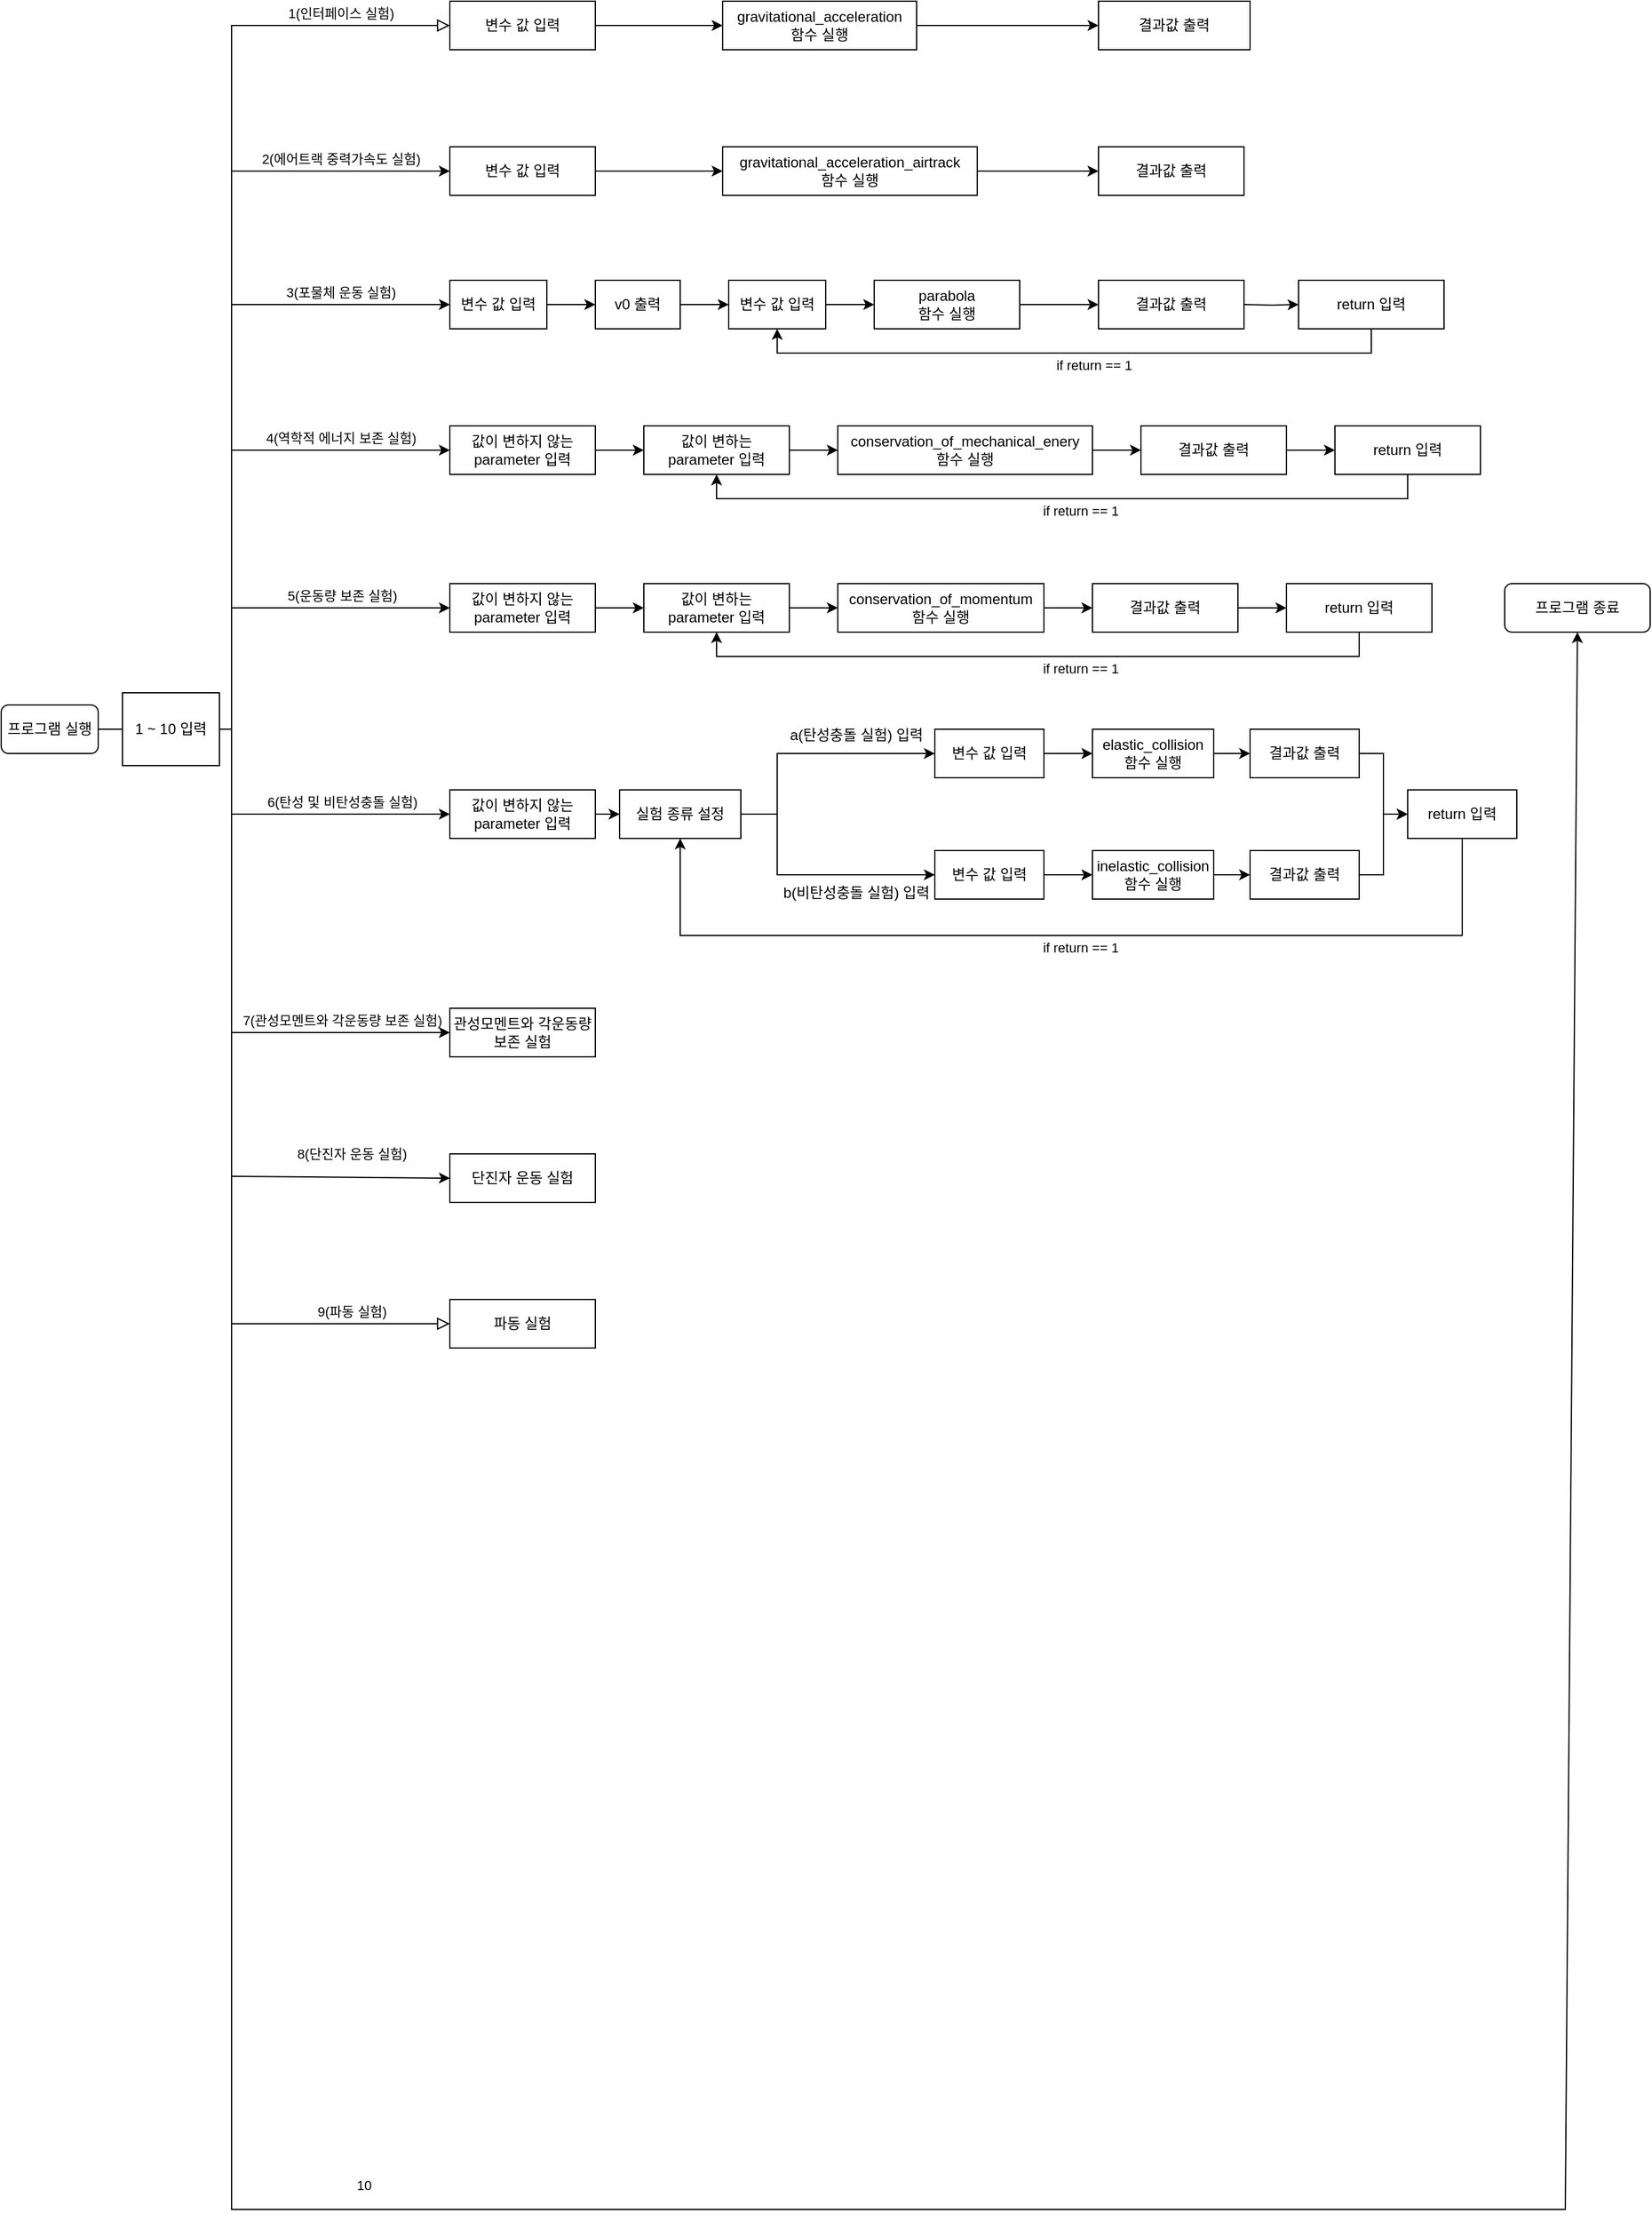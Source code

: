 <mxfile version="24.2.3" type="github">
  <diagram id="C5RBs43oDa-KdzZeNtuy" name="Page-1">
    <mxGraphModel dx="2734" dy="1526" grid="1" gridSize="10" guides="1" tooltips="1" connect="1" arrows="1" fold="1" page="1" pageScale="1" pageWidth="690" pageHeight="980" math="0" shadow="0">
      <root>
        <mxCell id="WIyWlLk6GJQsqaUBKTNV-0" />
        <mxCell id="WIyWlLk6GJQsqaUBKTNV-1" parent="WIyWlLk6GJQsqaUBKTNV-0" />
        <mxCell id="WIyWlLk6GJQsqaUBKTNV-2" value="" style="rounded=0;html=1;jettySize=auto;orthogonalLoop=1;fontSize=11;endArrow=block;endFill=0;endSize=8;strokeWidth=1;shadow=0;labelBackgroundColor=none;edgeStyle=orthogonalEdgeStyle;" parent="WIyWlLk6GJQsqaUBKTNV-1" source="WIyWlLk6GJQsqaUBKTNV-3" edge="1">
          <mxGeometry relative="1" as="geometry">
            <mxPoint x="160" y="690" as="targetPoint" />
          </mxGeometry>
        </mxCell>
        <mxCell id="WIyWlLk6GJQsqaUBKTNV-3" value="프로그램 실행" style="rounded=1;whiteSpace=wrap;html=1;fontSize=12;glass=0;strokeWidth=1;shadow=0;" parent="WIyWlLk6GJQsqaUBKTNV-1" vertex="1">
          <mxGeometry x="10" y="670" width="80" height="40" as="geometry" />
        </mxCell>
        <mxCell id="WIyWlLk6GJQsqaUBKTNV-5" value="" style="edgeStyle=orthogonalEdgeStyle;rounded=0;html=1;jettySize=auto;orthogonalLoop=1;fontSize=11;endArrow=block;endFill=0;endSize=8;strokeWidth=1;shadow=0;labelBackgroundColor=none;entryX=0;entryY=0.5;entryDx=0;entryDy=0;exitX=1;exitY=0.5;exitDx=0;exitDy=0;" parent="WIyWlLk6GJQsqaUBKTNV-1" edge="1" target="WIyWlLk6GJQsqaUBKTNV-7" source="vzKUUmcyO4X9Xhw-Ob6t-32">
          <mxGeometry y="10" relative="1" as="geometry">
            <mxPoint as="offset" />
            <mxPoint x="200" y="560" as="sourcePoint" />
            <mxPoint x="280" y="110" as="targetPoint" />
            <Array as="points">
              <mxPoint x="200" y="690" />
              <mxPoint x="200" y="110" />
            </Array>
          </mxGeometry>
        </mxCell>
        <mxCell id="vzKUUmcyO4X9Xhw-Ob6t-40" style="edgeStyle=orthogonalEdgeStyle;rounded=0;orthogonalLoop=1;jettySize=auto;html=1;exitX=1;exitY=0.5;exitDx=0;exitDy=0;entryX=0;entryY=0.5;entryDx=0;entryDy=0;" parent="WIyWlLk6GJQsqaUBKTNV-1" source="WIyWlLk6GJQsqaUBKTNV-7" target="vzKUUmcyO4X9Xhw-Ob6t-39" edge="1">
          <mxGeometry relative="1" as="geometry" />
        </mxCell>
        <mxCell id="WIyWlLk6GJQsqaUBKTNV-7" value="변수 값 입력" style="rounded=0;whiteSpace=wrap;html=1;fontSize=12;glass=0;strokeWidth=1;shadow=0;" parent="WIyWlLk6GJQsqaUBKTNV-1" vertex="1">
          <mxGeometry x="380" y="90" width="120" height="40" as="geometry" />
        </mxCell>
        <mxCell id="vzKUUmcyO4X9Xhw-Ob6t-4" value="" style="rounded=0;html=1;jettySize=auto;orthogonalLoop=1;fontSize=11;endArrow=block;endFill=0;endSize=8;strokeWidth=1;shadow=0;labelBackgroundColor=none;edgeStyle=orthogonalEdgeStyle;exitX=1;exitY=0.5;exitDx=0;exitDy=0;" parent="WIyWlLk6GJQsqaUBKTNV-1" source="vzKUUmcyO4X9Xhw-Ob6t-32" target="vzKUUmcyO4X9Xhw-Ob6t-3" edge="1">
          <mxGeometry y="20" relative="1" as="geometry">
            <mxPoint as="offset" />
            <mxPoint x="200" y="720" as="sourcePoint" />
            <mxPoint x="130" y="190" as="targetPoint" />
            <Array as="points">
              <mxPoint x="200" y="690" />
              <mxPoint x="200" y="1180" />
            </Array>
          </mxGeometry>
        </mxCell>
        <mxCell id="vzKUUmcyO4X9Xhw-Ob6t-3" value="파동 실험" style="rounded=0;whiteSpace=wrap;html=1;fontSize=12;glass=0;strokeWidth=1;shadow=0;" parent="WIyWlLk6GJQsqaUBKTNV-1" vertex="1">
          <mxGeometry x="380" y="1160" width="120" height="40" as="geometry" />
        </mxCell>
        <mxCell id="ZHszuMVohtlVknCxv1Yf-7" style="edgeStyle=orthogonalEdgeStyle;rounded=0;orthogonalLoop=1;jettySize=auto;html=1;exitX=1;exitY=0.5;exitDx=0;exitDy=0;entryX=0;entryY=0.5;entryDx=0;entryDy=0;" edge="1" parent="WIyWlLk6GJQsqaUBKTNV-1" source="vzKUUmcyO4X9Xhw-Ob6t-5" target="ZHszuMVohtlVknCxv1Yf-9">
          <mxGeometry relative="1" as="geometry">
            <mxPoint x="570" y="340" as="targetPoint" />
          </mxGeometry>
        </mxCell>
        <mxCell id="vzKUUmcyO4X9Xhw-Ob6t-5" value="변수 값 입력" style="rounded=0;whiteSpace=wrap;html=1;fontSize=12;glass=0;strokeWidth=1;shadow=0;" parent="WIyWlLk6GJQsqaUBKTNV-1" vertex="1">
          <mxGeometry x="380" y="320" width="80" height="40" as="geometry" />
        </mxCell>
        <mxCell id="vzKUUmcyO4X9Xhw-Ob6t-6" value="&lt;div&gt;관성모멘트와 각운동량&lt;/div&gt;&lt;div&gt;보존 실험&lt;br&gt;&lt;/div&gt;" style="rounded=0;whiteSpace=wrap;html=1;fontSize=12;glass=0;strokeWidth=1;shadow=0;" parent="WIyWlLk6GJQsqaUBKTNV-1" vertex="1">
          <mxGeometry x="380" y="920" width="120" height="40" as="geometry" />
        </mxCell>
        <mxCell id="vzKUUmcyO4X9Xhw-Ob6t-44" style="edgeStyle=orthogonalEdgeStyle;rounded=0;orthogonalLoop=1;jettySize=auto;html=1;exitX=1;exitY=0.5;exitDx=0;exitDy=0;entryX=0;entryY=0.5;entryDx=0;entryDy=0;" parent="WIyWlLk6GJQsqaUBKTNV-1" source="vzKUUmcyO4X9Xhw-Ob6t-7" target="vzKUUmcyO4X9Xhw-Ob6t-43" edge="1">
          <mxGeometry relative="1" as="geometry" />
        </mxCell>
        <mxCell id="vzKUUmcyO4X9Xhw-Ob6t-7" value="변수 값 입력" style="rounded=0;whiteSpace=wrap;html=1;fontSize=12;glass=0;strokeWidth=1;shadow=0;" parent="WIyWlLk6GJQsqaUBKTNV-1" vertex="1">
          <mxGeometry x="380" y="210" width="120" height="40" as="geometry" />
        </mxCell>
        <mxCell id="ZHszuMVohtlVknCxv1Yf-56" style="edgeStyle=orthogonalEdgeStyle;rounded=0;orthogonalLoop=1;jettySize=auto;html=1;entryX=0;entryY=0.5;entryDx=0;entryDy=0;" edge="1" parent="WIyWlLk6GJQsqaUBKTNV-1" source="vzKUUmcyO4X9Xhw-Ob6t-8" target="ZHszuMVohtlVknCxv1Yf-55">
          <mxGeometry relative="1" as="geometry" />
        </mxCell>
        <mxCell id="vzKUUmcyO4X9Xhw-Ob6t-8" value="&lt;div&gt;값이 변하지 않는&lt;/div&gt;&lt;div&gt;parameter 입력&lt;br&gt;&lt;/div&gt;" style="rounded=0;whiteSpace=wrap;html=1;fontSize=12;glass=0;strokeWidth=1;shadow=0;" parent="WIyWlLk6GJQsqaUBKTNV-1" vertex="1">
          <mxGeometry x="380" y="740" width="120" height="40" as="geometry" />
        </mxCell>
        <mxCell id="vzKUUmcyO4X9Xhw-Ob6t-10" value="단진자 운동 실험" style="rounded=0;whiteSpace=wrap;html=1;fontSize=12;glass=0;strokeWidth=1;shadow=0;" parent="WIyWlLk6GJQsqaUBKTNV-1" vertex="1">
          <mxGeometry x="380" y="1040" width="120" height="40" as="geometry" />
        </mxCell>
        <mxCell id="ZHszuMVohtlVknCxv1Yf-26" style="edgeStyle=orthogonalEdgeStyle;rounded=0;orthogonalLoop=1;jettySize=auto;html=1;exitX=1;exitY=0.5;exitDx=0;exitDy=0;entryX=0;entryY=0.5;entryDx=0;entryDy=0;" edge="1" parent="WIyWlLk6GJQsqaUBKTNV-1" source="vzKUUmcyO4X9Xhw-Ob6t-11" target="ZHszuMVohtlVknCxv1Yf-23">
          <mxGeometry relative="1" as="geometry" />
        </mxCell>
        <mxCell id="vzKUUmcyO4X9Xhw-Ob6t-11" value="&lt;div&gt;값이 변하지 않는&lt;/div&gt;&lt;div&gt;parameter 입력&lt;br&gt;&lt;/div&gt;" style="rounded=0;whiteSpace=wrap;html=1;fontSize=12;glass=0;strokeWidth=1;shadow=0;" parent="WIyWlLk6GJQsqaUBKTNV-1" vertex="1">
          <mxGeometry x="380" y="440" width="120" height="40" as="geometry" />
        </mxCell>
        <mxCell id="vzKUUmcyO4X9Xhw-Ob6t-16" value="" style="endArrow=classic;html=1;rounded=0;entryX=0;entryY=0.5;entryDx=0;entryDy=0;" parent="WIyWlLk6GJQsqaUBKTNV-1" target="vzKUUmcyO4X9Xhw-Ob6t-7" edge="1">
          <mxGeometry width="50" height="50" relative="1" as="geometry">
            <mxPoint x="200" y="230" as="sourcePoint" />
            <mxPoint x="440" y="620" as="targetPoint" />
          </mxGeometry>
        </mxCell>
        <mxCell id="vzKUUmcyO4X9Xhw-Ob6t-18" value="2(에어트랙 중력가속도 실험)" style="edgeLabel;html=1;align=center;verticalAlign=middle;resizable=0;points=[];fontSize=11;" parent="vzKUUmcyO4X9Xhw-Ob6t-16" vertex="1" connectable="0">
          <mxGeometry x="0.375" y="1" relative="1" as="geometry">
            <mxPoint x="-34" y="-9" as="offset" />
          </mxGeometry>
        </mxCell>
        <mxCell id="vzKUUmcyO4X9Xhw-Ob6t-24" value="&lt;font style=&quot;font-size: 11px;&quot;&gt;1(인터페이스 실험)&lt;br&gt;&lt;/font&gt;" style="edgeLabel;html=1;align=center;verticalAlign=middle;resizable=0;points=[];" parent="vzKUUmcyO4X9Xhw-Ob6t-16" vertex="1" connectable="0">
          <mxGeometry x="0.375" y="1" relative="1" as="geometry">
            <mxPoint x="-34" y="-129" as="offset" />
          </mxGeometry>
        </mxCell>
        <mxCell id="vzKUUmcyO4X9Xhw-Ob6t-26" value="4(역학적 에너지 보존 실험)" style="edgeLabel;html=1;align=center;verticalAlign=middle;resizable=0;points=[];" parent="vzKUUmcyO4X9Xhw-Ob6t-16" vertex="1" connectable="0">
          <mxGeometry x="0.375" y="1" relative="1" as="geometry">
            <mxPoint x="-34" y="221" as="offset" />
          </mxGeometry>
        </mxCell>
        <mxCell id="vzKUUmcyO4X9Xhw-Ob6t-27" value="5(운동량 보존 실험)" style="edgeLabel;html=1;align=center;verticalAlign=middle;resizable=0;points=[];" parent="vzKUUmcyO4X9Xhw-Ob6t-16" vertex="1" connectable="0">
          <mxGeometry x="0.375" y="1" relative="1" as="geometry">
            <mxPoint x="-33" y="351" as="offset" />
          </mxGeometry>
        </mxCell>
        <mxCell id="vzKUUmcyO4X9Xhw-Ob6t-28" value="6(탄성 및 비탄성충돌 실험)" style="edgeLabel;html=1;align=center;verticalAlign=middle;resizable=0;points=[];" parent="vzKUUmcyO4X9Xhw-Ob6t-16" vertex="1" connectable="0">
          <mxGeometry x="0.375" y="1" relative="1" as="geometry">
            <mxPoint x="-33" y="521" as="offset" />
          </mxGeometry>
        </mxCell>
        <mxCell id="vzKUUmcyO4X9Xhw-Ob6t-29" value="7(관성모멘트와 각운동량 보존 실험)" style="edgeLabel;html=1;align=center;verticalAlign=middle;resizable=0;points=[];" parent="vzKUUmcyO4X9Xhw-Ob6t-16" vertex="1" connectable="0">
          <mxGeometry x="0.375" y="1" relative="1" as="geometry">
            <mxPoint x="-33" y="701" as="offset" />
          </mxGeometry>
        </mxCell>
        <mxCell id="vzKUUmcyO4X9Xhw-Ob6t-30" value="8(단진자 운동 실험)" style="edgeLabel;html=1;align=center;verticalAlign=middle;resizable=0;points=[];" parent="vzKUUmcyO4X9Xhw-Ob6t-16" vertex="1" connectable="0">
          <mxGeometry x="0.375" y="1" relative="1" as="geometry">
            <mxPoint x="-25" y="811" as="offset" />
          </mxGeometry>
        </mxCell>
        <mxCell id="vzKUUmcyO4X9Xhw-Ob6t-31" value="9(파동 실험)" style="edgeLabel;html=1;align=center;verticalAlign=middle;resizable=0;points=[];" parent="vzKUUmcyO4X9Xhw-Ob6t-16" vertex="1" connectable="0">
          <mxGeometry x="0.375" y="1" relative="1" as="geometry">
            <mxPoint x="-25" y="941" as="offset" />
          </mxGeometry>
        </mxCell>
        <mxCell id="vzKUUmcyO4X9Xhw-Ob6t-25" value="3(포물체 운동 실험)" style="edgeLabel;html=1;align=center;verticalAlign=middle;resizable=0;points=[];" parent="vzKUUmcyO4X9Xhw-Ob6t-16" vertex="1" connectable="0">
          <mxGeometry x="0.375" y="1" relative="1" as="geometry">
            <mxPoint x="-34" y="101" as="offset" />
          </mxGeometry>
        </mxCell>
        <mxCell id="vzKUUmcyO4X9Xhw-Ob6t-38" value="10" style="edgeLabel;html=1;align=center;verticalAlign=middle;resizable=0;points=[];" parent="vzKUUmcyO4X9Xhw-Ob6t-16" vertex="1" connectable="0">
          <mxGeometry x="0.375" y="1" relative="1" as="geometry">
            <mxPoint x="-15" y="1661" as="offset" />
          </mxGeometry>
        </mxCell>
        <mxCell id="vzKUUmcyO4X9Xhw-Ob6t-17" value="" style="endArrow=classic;html=1;rounded=0;entryX=0;entryY=0.5;entryDx=0;entryDy=0;" parent="WIyWlLk6GJQsqaUBKTNV-1" edge="1" target="vzKUUmcyO4X9Xhw-Ob6t-5">
          <mxGeometry width="50" height="50" relative="1" as="geometry">
            <mxPoint x="200" y="340" as="sourcePoint" />
            <mxPoint x="280" y="343.5" as="targetPoint" />
          </mxGeometry>
        </mxCell>
        <mxCell id="vzKUUmcyO4X9Xhw-Ob6t-19" value="" style="endArrow=classic;html=1;rounded=0;entryX=0;entryY=0.5;entryDx=0;entryDy=0;" parent="WIyWlLk6GJQsqaUBKTNV-1" target="ZHszuMVohtlVknCxv1Yf-34" edge="1">
          <mxGeometry width="50" height="50" relative="1" as="geometry">
            <mxPoint x="200" y="590" as="sourcePoint" />
            <mxPoint x="380" y="590" as="targetPoint" />
          </mxGeometry>
        </mxCell>
        <mxCell id="vzKUUmcyO4X9Xhw-Ob6t-20" value="" style="endArrow=classic;html=1;rounded=0;entryX=0;entryY=0.5;entryDx=0;entryDy=0;" parent="WIyWlLk6GJQsqaUBKTNV-1" edge="1" target="vzKUUmcyO4X9Xhw-Ob6t-11">
          <mxGeometry width="50" height="50" relative="1" as="geometry">
            <mxPoint x="200" y="460" as="sourcePoint" />
            <mxPoint x="280" y="464.5" as="targetPoint" />
          </mxGeometry>
        </mxCell>
        <mxCell id="vzKUUmcyO4X9Xhw-Ob6t-21" value="" style="endArrow=classic;html=1;rounded=0;entryX=0;entryY=0.5;entryDx=0;entryDy=0;" parent="WIyWlLk6GJQsqaUBKTNV-1" edge="1" target="vzKUUmcyO4X9Xhw-Ob6t-8">
          <mxGeometry width="50" height="50" relative="1" as="geometry">
            <mxPoint x="200" y="760" as="sourcePoint" />
            <mxPoint x="280" y="756.5" as="targetPoint" />
          </mxGeometry>
        </mxCell>
        <mxCell id="vzKUUmcyO4X9Xhw-Ob6t-22" value="" style="endArrow=classic;html=1;rounded=0;entryX=0;entryY=0.5;entryDx=0;entryDy=0;" parent="WIyWlLk6GJQsqaUBKTNV-1" edge="1" target="vzKUUmcyO4X9Xhw-Ob6t-6">
          <mxGeometry width="50" height="50" relative="1" as="geometry">
            <mxPoint x="200" y="940" as="sourcePoint" />
            <mxPoint x="280" y="938.5" as="targetPoint" />
          </mxGeometry>
        </mxCell>
        <mxCell id="vzKUUmcyO4X9Xhw-Ob6t-23" value="" style="endArrow=classic;html=1;rounded=0;entryX=0;entryY=0.5;entryDx=0;entryDy=0;" parent="WIyWlLk6GJQsqaUBKTNV-1" edge="1" target="vzKUUmcyO4X9Xhw-Ob6t-10">
          <mxGeometry width="50" height="50" relative="1" as="geometry">
            <mxPoint x="200" y="1058.5" as="sourcePoint" />
            <mxPoint x="280" y="1059.5" as="targetPoint" />
          </mxGeometry>
        </mxCell>
        <mxCell id="vzKUUmcyO4X9Xhw-Ob6t-32" value="1 ~ 10 입력" style="rounded=0;whiteSpace=wrap;html=1;" parent="WIyWlLk6GJQsqaUBKTNV-1" vertex="1">
          <mxGeometry x="110" y="660" width="80" height="60" as="geometry" />
        </mxCell>
        <mxCell id="vzKUUmcyO4X9Xhw-Ob6t-33" value="프로그램 종료" style="rounded=1;whiteSpace=wrap;html=1;fontSize=12;glass=0;strokeWidth=1;shadow=0;" parent="WIyWlLk6GJQsqaUBKTNV-1" vertex="1">
          <mxGeometry x="1250" y="570" width="120" height="40" as="geometry" />
        </mxCell>
        <mxCell id="vzKUUmcyO4X9Xhw-Ob6t-34" value="" style="endArrow=classic;html=1;rounded=0;entryX=0.5;entryY=1;entryDx=0;entryDy=0;" parent="WIyWlLk6GJQsqaUBKTNV-1" target="vzKUUmcyO4X9Xhw-Ob6t-33" edge="1">
          <mxGeometry width="50" height="50" relative="1" as="geometry">
            <mxPoint x="200" y="690" as="sourcePoint" />
            <mxPoint x="400" y="880" as="targetPoint" />
            <Array as="points">
              <mxPoint x="200" y="1910" />
              <mxPoint x="1300" y="1910" />
            </Array>
          </mxGeometry>
        </mxCell>
        <mxCell id="ZHszuMVohtlVknCxv1Yf-1" value="" style="edgeStyle=orthogonalEdgeStyle;rounded=0;orthogonalLoop=1;jettySize=auto;html=1;entryX=0;entryY=0.5;entryDx=0;entryDy=0;" edge="1" parent="WIyWlLk6GJQsqaUBKTNV-1" source="vzKUUmcyO4X9Xhw-Ob6t-39" target="ZHszuMVohtlVknCxv1Yf-2">
          <mxGeometry relative="1" as="geometry">
            <mxPoint x="915" y="110" as="targetPoint" />
          </mxGeometry>
        </mxCell>
        <mxCell id="vzKUUmcyO4X9Xhw-Ob6t-39" value="gravitational_acceleration&lt;div&gt;함수 실행&lt;br&gt;&lt;/div&gt;" style="rounded=0;whiteSpace=wrap;html=1;fontSize=12;glass=0;strokeWidth=1;shadow=0;" parent="WIyWlLk6GJQsqaUBKTNV-1" vertex="1">
          <mxGeometry x="605" y="90" width="160" height="40" as="geometry" />
        </mxCell>
        <mxCell id="ZHszuMVohtlVknCxv1Yf-4" style="edgeStyle=orthogonalEdgeStyle;rounded=0;orthogonalLoop=1;jettySize=auto;html=1;exitX=1;exitY=0.5;exitDx=0;exitDy=0;entryX=0;entryY=0.5;entryDx=0;entryDy=0;" edge="1" parent="WIyWlLk6GJQsqaUBKTNV-1" source="vzKUUmcyO4X9Xhw-Ob6t-43" target="ZHszuMVohtlVknCxv1Yf-3">
          <mxGeometry relative="1" as="geometry" />
        </mxCell>
        <mxCell id="vzKUUmcyO4X9Xhw-Ob6t-43" value="&lt;div&gt;gravitational_acceleration_airtrack&lt;br&gt;&lt;/div&gt;&lt;div&gt;함수 실행&lt;br&gt;&lt;/div&gt;" style="rounded=0;whiteSpace=wrap;html=1;fontSize=12;glass=0;strokeWidth=1;shadow=0;" parent="WIyWlLk6GJQsqaUBKTNV-1" vertex="1">
          <mxGeometry x="605" y="210" width="210" height="40" as="geometry" />
        </mxCell>
        <mxCell id="ZHszuMVohtlVknCxv1Yf-2" value="결과값 출력" style="rounded=0;whiteSpace=wrap;html=1;fontSize=12;glass=0;strokeWidth=1;shadow=0;" vertex="1" parent="WIyWlLk6GJQsqaUBKTNV-1">
          <mxGeometry x="915" y="90" width="125" height="40" as="geometry" />
        </mxCell>
        <mxCell id="ZHszuMVohtlVknCxv1Yf-3" value="결과값 출력" style="rounded=0;whiteSpace=wrap;html=1;fontSize=12;glass=0;strokeWidth=1;shadow=0;" vertex="1" parent="WIyWlLk6GJQsqaUBKTNV-1">
          <mxGeometry x="915" y="210" width="120" height="40" as="geometry" />
        </mxCell>
        <mxCell id="ZHszuMVohtlVknCxv1Yf-8" style="edgeStyle=orthogonalEdgeStyle;rounded=0;orthogonalLoop=1;jettySize=auto;html=1;exitX=1;exitY=0.5;exitDx=0;exitDy=0;entryX=0;entryY=0.5;entryDx=0;entryDy=0;" edge="1" parent="WIyWlLk6GJQsqaUBKTNV-1" source="ZHszuMVohtlVknCxv1Yf-5" target="ZHszuMVohtlVknCxv1Yf-22">
          <mxGeometry relative="1" as="geometry">
            <mxPoint x="910" y="340" as="targetPoint" />
          </mxGeometry>
        </mxCell>
        <mxCell id="ZHszuMVohtlVknCxv1Yf-5" value="&lt;div&gt;parabola&lt;/div&gt;&lt;div&gt;함수 실행&lt;/div&gt;" style="rounded=0;whiteSpace=wrap;html=1;fontSize=12;glass=0;strokeWidth=1;shadow=0;" vertex="1" parent="WIyWlLk6GJQsqaUBKTNV-1">
          <mxGeometry x="730" y="320" width="120" height="40" as="geometry" />
        </mxCell>
        <mxCell id="ZHszuMVohtlVknCxv1Yf-17" style="edgeStyle=orthogonalEdgeStyle;rounded=0;orthogonalLoop=1;jettySize=auto;html=1;exitX=0.5;exitY=1;exitDx=0;exitDy=0;entryX=0.5;entryY=1;entryDx=0;entryDy=0;" edge="1" parent="WIyWlLk6GJQsqaUBKTNV-1" source="ZHszuMVohtlVknCxv1Yf-20" target="ZHszuMVohtlVknCxv1Yf-11">
          <mxGeometry relative="1" as="geometry" />
        </mxCell>
        <mxCell id="ZHszuMVohtlVknCxv1Yf-18" value="if return == 1" style="edgeLabel;html=1;align=center;verticalAlign=middle;resizable=0;points=[];" vertex="1" connectable="0" parent="ZHszuMVohtlVknCxv1Yf-17">
          <mxGeometry x="-0.097" y="-1" relative="1" as="geometry">
            <mxPoint x="-10" y="11" as="offset" />
          </mxGeometry>
        </mxCell>
        <mxCell id="ZHszuMVohtlVknCxv1Yf-32" value="if return == 1" style="edgeLabel;html=1;align=center;verticalAlign=middle;resizable=0;points=[];" vertex="1" connectable="0" parent="ZHszuMVohtlVknCxv1Yf-17">
          <mxGeometry x="-0.097" y="-1" relative="1" as="geometry">
            <mxPoint x="-21" y="131" as="offset" />
          </mxGeometry>
        </mxCell>
        <mxCell id="ZHszuMVohtlVknCxv1Yf-35" value="if return == 1" style="edgeLabel;html=1;align=center;verticalAlign=middle;resizable=0;points=[];" vertex="1" connectable="0" parent="ZHszuMVohtlVknCxv1Yf-17">
          <mxGeometry x="-0.097" y="-1" relative="1" as="geometry">
            <mxPoint x="-21" y="261" as="offset" />
          </mxGeometry>
        </mxCell>
        <mxCell id="ZHszuMVohtlVknCxv1Yf-72" value="if return == 1" style="edgeLabel;html=1;align=center;verticalAlign=middle;resizable=0;points=[];" vertex="1" connectable="0" parent="ZHszuMVohtlVknCxv1Yf-17">
          <mxGeometry x="-0.097" y="-1" relative="1" as="geometry">
            <mxPoint x="-21" y="491" as="offset" />
          </mxGeometry>
        </mxCell>
        <mxCell id="ZHszuMVohtlVknCxv1Yf-21" style="edgeStyle=orthogonalEdgeStyle;rounded=0;orthogonalLoop=1;jettySize=auto;html=1;entryX=0;entryY=0.5;entryDx=0;entryDy=0;" edge="1" parent="WIyWlLk6GJQsqaUBKTNV-1" target="ZHszuMVohtlVknCxv1Yf-20">
          <mxGeometry relative="1" as="geometry">
            <mxPoint x="1035" y="340" as="sourcePoint" />
          </mxGeometry>
        </mxCell>
        <mxCell id="ZHszuMVohtlVknCxv1Yf-12" style="edgeStyle=orthogonalEdgeStyle;rounded=0;orthogonalLoop=1;jettySize=auto;html=1;entryX=0;entryY=0.5;entryDx=0;entryDy=0;" edge="1" parent="WIyWlLk6GJQsqaUBKTNV-1" source="ZHszuMVohtlVknCxv1Yf-9" target="ZHszuMVohtlVknCxv1Yf-11">
          <mxGeometry relative="1" as="geometry" />
        </mxCell>
        <mxCell id="ZHszuMVohtlVknCxv1Yf-9" value="v0 출력" style="rounded=0;whiteSpace=wrap;html=1;fontSize=12;glass=0;strokeWidth=1;shadow=0;" vertex="1" parent="WIyWlLk6GJQsqaUBKTNV-1">
          <mxGeometry x="500" y="320" width="70" height="40" as="geometry" />
        </mxCell>
        <mxCell id="ZHszuMVohtlVknCxv1Yf-14" style="edgeStyle=orthogonalEdgeStyle;rounded=0;orthogonalLoop=1;jettySize=auto;html=1;exitX=1;exitY=0.5;exitDx=0;exitDy=0;entryX=0;entryY=0.5;entryDx=0;entryDy=0;" edge="1" parent="WIyWlLk6GJQsqaUBKTNV-1" source="ZHszuMVohtlVknCxv1Yf-11" target="ZHszuMVohtlVknCxv1Yf-5">
          <mxGeometry relative="1" as="geometry" />
        </mxCell>
        <mxCell id="ZHszuMVohtlVknCxv1Yf-11" value="변수 값 입력" style="rounded=0;whiteSpace=wrap;html=1;fontSize=12;glass=0;strokeWidth=1;shadow=0;" vertex="1" parent="WIyWlLk6GJQsqaUBKTNV-1">
          <mxGeometry x="610" y="320" width="80" height="40" as="geometry" />
        </mxCell>
        <mxCell id="ZHszuMVohtlVknCxv1Yf-20" value="return 입력" style="rounded=0;whiteSpace=wrap;html=1;fontSize=12;glass=0;strokeWidth=1;shadow=0;" vertex="1" parent="WIyWlLk6GJQsqaUBKTNV-1">
          <mxGeometry x="1080" y="320" width="120" height="40" as="geometry" />
        </mxCell>
        <mxCell id="ZHszuMVohtlVknCxv1Yf-22" value="결과값 출력" style="rounded=0;whiteSpace=wrap;html=1;fontSize=12;glass=0;strokeWidth=1;shadow=0;" vertex="1" parent="WIyWlLk6GJQsqaUBKTNV-1">
          <mxGeometry x="915" y="320" width="120" height="40" as="geometry" />
        </mxCell>
        <mxCell id="ZHszuMVohtlVknCxv1Yf-28" style="edgeStyle=orthogonalEdgeStyle;rounded=0;orthogonalLoop=1;jettySize=auto;html=1;exitX=1;exitY=0.5;exitDx=0;exitDy=0;entryX=0;entryY=0.5;entryDx=0;entryDy=0;" edge="1" parent="WIyWlLk6GJQsqaUBKTNV-1" source="ZHszuMVohtlVknCxv1Yf-23" target="ZHszuMVohtlVknCxv1Yf-24">
          <mxGeometry relative="1" as="geometry" />
        </mxCell>
        <mxCell id="ZHszuMVohtlVknCxv1Yf-23" value="&lt;div&gt;값이 변하는&lt;/div&gt;&lt;div&gt;parameter 입력&lt;br&gt;&lt;/div&gt;" style="rounded=0;whiteSpace=wrap;html=1;fontSize=12;glass=0;strokeWidth=1;shadow=0;" vertex="1" parent="WIyWlLk6GJQsqaUBKTNV-1">
          <mxGeometry x="540" y="440" width="120" height="40" as="geometry" />
        </mxCell>
        <mxCell id="ZHszuMVohtlVknCxv1Yf-29" style="edgeStyle=orthogonalEdgeStyle;rounded=0;orthogonalLoop=1;jettySize=auto;html=1;exitX=1;exitY=0.5;exitDx=0;exitDy=0;entryX=0;entryY=0.5;entryDx=0;entryDy=0;" edge="1" parent="WIyWlLk6GJQsqaUBKTNV-1" source="ZHszuMVohtlVknCxv1Yf-24" target="ZHszuMVohtlVknCxv1Yf-25">
          <mxGeometry relative="1" as="geometry" />
        </mxCell>
        <mxCell id="ZHszuMVohtlVknCxv1Yf-24" value="&lt;div&gt;conservation_of_mechanical_enery&lt;/div&gt;&lt;div&gt;함수 실행&lt;br&gt;&lt;/div&gt;" style="rounded=0;whiteSpace=wrap;html=1;fontSize=12;glass=0;strokeWidth=1;shadow=0;" vertex="1" parent="WIyWlLk6GJQsqaUBKTNV-1">
          <mxGeometry x="700" y="440" width="210" height="40" as="geometry" />
        </mxCell>
        <mxCell id="ZHszuMVohtlVknCxv1Yf-30" style="edgeStyle=orthogonalEdgeStyle;rounded=0;orthogonalLoop=1;jettySize=auto;html=1;exitX=1;exitY=0.5;exitDx=0;exitDy=0;entryX=0;entryY=0.5;entryDx=0;entryDy=0;" edge="1" parent="WIyWlLk6GJQsqaUBKTNV-1" source="ZHszuMVohtlVknCxv1Yf-25" target="ZHszuMVohtlVknCxv1Yf-27">
          <mxGeometry relative="1" as="geometry" />
        </mxCell>
        <mxCell id="ZHszuMVohtlVknCxv1Yf-25" value="결과값 출력" style="rounded=0;whiteSpace=wrap;html=1;fontSize=12;glass=0;strokeWidth=1;shadow=0;" vertex="1" parent="WIyWlLk6GJQsqaUBKTNV-1">
          <mxGeometry x="950" y="440" width="120" height="40" as="geometry" />
        </mxCell>
        <mxCell id="ZHszuMVohtlVknCxv1Yf-31" style="edgeStyle=orthogonalEdgeStyle;rounded=0;orthogonalLoop=1;jettySize=auto;html=1;exitX=0.5;exitY=1;exitDx=0;exitDy=0;entryX=0.5;entryY=1;entryDx=0;entryDy=0;" edge="1" parent="WIyWlLk6GJQsqaUBKTNV-1" source="ZHszuMVohtlVknCxv1Yf-27" target="ZHszuMVohtlVknCxv1Yf-23">
          <mxGeometry relative="1" as="geometry" />
        </mxCell>
        <mxCell id="ZHszuMVohtlVknCxv1Yf-27" value="return 입력" style="rounded=0;whiteSpace=wrap;html=1;fontSize=12;glass=0;strokeWidth=1;shadow=0;" vertex="1" parent="WIyWlLk6GJQsqaUBKTNV-1">
          <mxGeometry x="1110" y="440" width="120" height="40" as="geometry" />
        </mxCell>
        <mxCell id="ZHszuMVohtlVknCxv1Yf-33" style="edgeStyle=orthogonalEdgeStyle;rounded=0;orthogonalLoop=1;jettySize=auto;html=1;exitX=1;exitY=0.5;exitDx=0;exitDy=0;entryX=0;entryY=0.5;entryDx=0;entryDy=0;" edge="1" source="ZHszuMVohtlVknCxv1Yf-34" target="ZHszuMVohtlVknCxv1Yf-37" parent="WIyWlLk6GJQsqaUBKTNV-1">
          <mxGeometry relative="1" as="geometry" />
        </mxCell>
        <mxCell id="ZHszuMVohtlVknCxv1Yf-34" value="&lt;div&gt;값이 변하지 않는&lt;/div&gt;&lt;div&gt;parameter 입력&lt;br&gt;&lt;/div&gt;" style="rounded=0;whiteSpace=wrap;html=1;fontSize=12;glass=0;strokeWidth=1;shadow=0;" vertex="1" parent="WIyWlLk6GJQsqaUBKTNV-1">
          <mxGeometry x="380" y="570" width="120" height="40" as="geometry" />
        </mxCell>
        <mxCell id="ZHszuMVohtlVknCxv1Yf-36" style="edgeStyle=orthogonalEdgeStyle;rounded=0;orthogonalLoop=1;jettySize=auto;html=1;exitX=1;exitY=0.5;exitDx=0;exitDy=0;entryX=0;entryY=0.5;entryDx=0;entryDy=0;" edge="1" source="ZHszuMVohtlVknCxv1Yf-37" target="ZHszuMVohtlVknCxv1Yf-39" parent="WIyWlLk6GJQsqaUBKTNV-1">
          <mxGeometry relative="1" as="geometry" />
        </mxCell>
        <mxCell id="ZHszuMVohtlVknCxv1Yf-37" value="&lt;div&gt;값이 변하는&lt;/div&gt;&lt;div&gt;parameter 입력&lt;br&gt;&lt;/div&gt;" style="rounded=0;whiteSpace=wrap;html=1;fontSize=12;glass=0;strokeWidth=1;shadow=0;" vertex="1" parent="WIyWlLk6GJQsqaUBKTNV-1">
          <mxGeometry x="540" y="570" width="120" height="40" as="geometry" />
        </mxCell>
        <mxCell id="ZHszuMVohtlVknCxv1Yf-38" style="edgeStyle=orthogonalEdgeStyle;rounded=0;orthogonalLoop=1;jettySize=auto;html=1;exitX=1;exitY=0.5;exitDx=0;exitDy=0;entryX=0;entryY=0.5;entryDx=0;entryDy=0;" edge="1" source="ZHszuMVohtlVknCxv1Yf-39" target="ZHszuMVohtlVknCxv1Yf-41" parent="WIyWlLk6GJQsqaUBKTNV-1">
          <mxGeometry relative="1" as="geometry" />
        </mxCell>
        <mxCell id="ZHszuMVohtlVknCxv1Yf-39" value="&lt;div&gt;conservation_of_momentum&lt;/div&gt;&lt;div&gt;함수 실행&lt;br&gt;&lt;/div&gt;" style="rounded=0;whiteSpace=wrap;html=1;fontSize=12;glass=0;strokeWidth=1;shadow=0;" vertex="1" parent="WIyWlLk6GJQsqaUBKTNV-1">
          <mxGeometry x="700" y="570" width="170" height="40" as="geometry" />
        </mxCell>
        <mxCell id="ZHszuMVohtlVknCxv1Yf-40" style="edgeStyle=orthogonalEdgeStyle;rounded=0;orthogonalLoop=1;jettySize=auto;html=1;exitX=1;exitY=0.5;exitDx=0;exitDy=0;entryX=0;entryY=0.5;entryDx=0;entryDy=0;" edge="1" source="ZHszuMVohtlVknCxv1Yf-41" target="ZHszuMVohtlVknCxv1Yf-43" parent="WIyWlLk6GJQsqaUBKTNV-1">
          <mxGeometry relative="1" as="geometry" />
        </mxCell>
        <mxCell id="ZHszuMVohtlVknCxv1Yf-41" value="결과값 출력" style="rounded=0;whiteSpace=wrap;html=1;fontSize=12;glass=0;strokeWidth=1;shadow=0;" vertex="1" parent="WIyWlLk6GJQsqaUBKTNV-1">
          <mxGeometry x="910" y="570" width="120" height="40" as="geometry" />
        </mxCell>
        <mxCell id="ZHszuMVohtlVknCxv1Yf-42" style="edgeStyle=orthogonalEdgeStyle;rounded=0;orthogonalLoop=1;jettySize=auto;html=1;exitX=0.5;exitY=1;exitDx=0;exitDy=0;entryX=0.5;entryY=1;entryDx=0;entryDy=0;" edge="1" source="ZHszuMVohtlVknCxv1Yf-43" target="ZHszuMVohtlVknCxv1Yf-37" parent="WIyWlLk6GJQsqaUBKTNV-1">
          <mxGeometry relative="1" as="geometry" />
        </mxCell>
        <mxCell id="ZHszuMVohtlVknCxv1Yf-43" value="return 입력" style="rounded=0;whiteSpace=wrap;html=1;fontSize=12;glass=0;strokeWidth=1;shadow=0;" vertex="1" parent="WIyWlLk6GJQsqaUBKTNV-1">
          <mxGeometry x="1070" y="570" width="120" height="40" as="geometry" />
        </mxCell>
        <mxCell id="ZHszuMVohtlVknCxv1Yf-62" style="edgeStyle=orthogonalEdgeStyle;rounded=0;orthogonalLoop=1;jettySize=auto;html=1;entryX=0;entryY=0.5;entryDx=0;entryDy=0;" edge="1" parent="WIyWlLk6GJQsqaUBKTNV-1" source="ZHszuMVohtlVknCxv1Yf-48" target="ZHszuMVohtlVknCxv1Yf-60">
          <mxGeometry relative="1" as="geometry" />
        </mxCell>
        <mxCell id="ZHszuMVohtlVknCxv1Yf-48" value="변수 값 입력" style="rounded=0;whiteSpace=wrap;html=1;fontSize=12;glass=0;strokeWidth=1;shadow=0;" vertex="1" parent="WIyWlLk6GJQsqaUBKTNV-1">
          <mxGeometry x="780" y="690" width="90" height="40" as="geometry" />
        </mxCell>
        <mxCell id="ZHszuMVohtlVknCxv1Yf-63" style="edgeStyle=orthogonalEdgeStyle;rounded=0;orthogonalLoop=1;jettySize=auto;html=1;entryX=0;entryY=0.5;entryDx=0;entryDy=0;" edge="1" parent="WIyWlLk6GJQsqaUBKTNV-1" source="ZHszuMVohtlVknCxv1Yf-49" target="ZHszuMVohtlVknCxv1Yf-61">
          <mxGeometry relative="1" as="geometry" />
        </mxCell>
        <mxCell id="ZHszuMVohtlVknCxv1Yf-49" value="변수 값 입력" style="rounded=0;whiteSpace=wrap;html=1;fontSize=12;glass=0;strokeWidth=1;shadow=0;" vertex="1" parent="WIyWlLk6GJQsqaUBKTNV-1">
          <mxGeometry x="780" y="790" width="90" height="40" as="geometry" />
        </mxCell>
        <mxCell id="ZHszuMVohtlVknCxv1Yf-53" value="a(탄성충돌 실험) 입력" style="text;html=1;align=center;verticalAlign=middle;resizable=0;points=[];autosize=1;strokeColor=none;fillColor=none;" vertex="1" parent="WIyWlLk6GJQsqaUBKTNV-1">
          <mxGeometry x="650" y="680" width="130" height="30" as="geometry" />
        </mxCell>
        <mxCell id="ZHszuMVohtlVknCxv1Yf-54" value="b(비탄성충돌 실험) 입력" style="text;html=1;align=center;verticalAlign=middle;resizable=0;points=[];autosize=1;strokeColor=none;fillColor=none;" vertex="1" parent="WIyWlLk6GJQsqaUBKTNV-1">
          <mxGeometry x="645" y="810" width="140" height="30" as="geometry" />
        </mxCell>
        <mxCell id="ZHszuMVohtlVknCxv1Yf-58" style="edgeStyle=orthogonalEdgeStyle;rounded=0;orthogonalLoop=1;jettySize=auto;html=1;entryX=0;entryY=0.5;entryDx=0;entryDy=0;" edge="1" parent="WIyWlLk6GJQsqaUBKTNV-1" source="ZHszuMVohtlVknCxv1Yf-55" target="ZHszuMVohtlVknCxv1Yf-48">
          <mxGeometry relative="1" as="geometry">
            <Array as="points">
              <mxPoint x="650" y="760" />
              <mxPoint x="650" y="710" />
            </Array>
          </mxGeometry>
        </mxCell>
        <mxCell id="ZHszuMVohtlVknCxv1Yf-59" style="edgeStyle=orthogonalEdgeStyle;rounded=0;orthogonalLoop=1;jettySize=auto;html=1;entryX=0;entryY=0.5;entryDx=0;entryDy=0;" edge="1" parent="WIyWlLk6GJQsqaUBKTNV-1" source="ZHszuMVohtlVknCxv1Yf-55" target="ZHszuMVohtlVknCxv1Yf-49">
          <mxGeometry relative="1" as="geometry">
            <Array as="points">
              <mxPoint x="650" y="760" />
              <mxPoint x="650" y="810" />
            </Array>
          </mxGeometry>
        </mxCell>
        <mxCell id="ZHszuMVohtlVknCxv1Yf-55" value="실험 종류 설정" style="rounded=0;whiteSpace=wrap;html=1;fontSize=12;glass=0;strokeWidth=1;shadow=0;" vertex="1" parent="WIyWlLk6GJQsqaUBKTNV-1">
          <mxGeometry x="520" y="740" width="100" height="40" as="geometry" />
        </mxCell>
        <mxCell id="ZHszuMVohtlVknCxv1Yf-67" style="edgeStyle=orthogonalEdgeStyle;rounded=0;orthogonalLoop=1;jettySize=auto;html=1;entryX=0;entryY=0.5;entryDx=0;entryDy=0;" edge="1" parent="WIyWlLk6GJQsqaUBKTNV-1" source="ZHszuMVohtlVknCxv1Yf-60" target="ZHszuMVohtlVknCxv1Yf-64">
          <mxGeometry relative="1" as="geometry" />
        </mxCell>
        <mxCell id="ZHszuMVohtlVknCxv1Yf-60" value="&lt;div&gt;elastic_collision&lt;/div&gt;&lt;div&gt;함수 실행&lt;br&gt;&lt;/div&gt;" style="rounded=0;whiteSpace=wrap;html=1;fontSize=12;glass=0;strokeWidth=1;shadow=0;" vertex="1" parent="WIyWlLk6GJQsqaUBKTNV-1">
          <mxGeometry x="910" y="690" width="100" height="40" as="geometry" />
        </mxCell>
        <mxCell id="ZHszuMVohtlVknCxv1Yf-66" style="edgeStyle=orthogonalEdgeStyle;rounded=0;orthogonalLoop=1;jettySize=auto;html=1;entryX=0;entryY=0.5;entryDx=0;entryDy=0;" edge="1" parent="WIyWlLk6GJQsqaUBKTNV-1" source="ZHszuMVohtlVknCxv1Yf-61" target="ZHszuMVohtlVknCxv1Yf-65">
          <mxGeometry relative="1" as="geometry" />
        </mxCell>
        <mxCell id="ZHszuMVohtlVknCxv1Yf-61" value="&lt;div&gt;inelastic_collision&lt;/div&gt;&lt;div&gt;함수 실행&lt;br&gt;&lt;/div&gt;" style="rounded=0;whiteSpace=wrap;html=1;fontSize=12;glass=0;strokeWidth=1;shadow=0;" vertex="1" parent="WIyWlLk6GJQsqaUBKTNV-1">
          <mxGeometry x="910" y="790" width="100" height="40" as="geometry" />
        </mxCell>
        <mxCell id="ZHszuMVohtlVknCxv1Yf-70" style="edgeStyle=orthogonalEdgeStyle;rounded=0;orthogonalLoop=1;jettySize=auto;html=1;entryX=0;entryY=0.5;entryDx=0;entryDy=0;" edge="1" parent="WIyWlLk6GJQsqaUBKTNV-1" source="ZHszuMVohtlVknCxv1Yf-64" target="ZHszuMVohtlVknCxv1Yf-68">
          <mxGeometry relative="1" as="geometry" />
        </mxCell>
        <mxCell id="ZHszuMVohtlVknCxv1Yf-64" value="결과값 출력" style="rounded=0;whiteSpace=wrap;html=1;fontSize=12;glass=0;strokeWidth=1;shadow=0;" vertex="1" parent="WIyWlLk6GJQsqaUBKTNV-1">
          <mxGeometry x="1040" y="690" width="90" height="40" as="geometry" />
        </mxCell>
        <mxCell id="ZHszuMVohtlVknCxv1Yf-69" style="edgeStyle=orthogonalEdgeStyle;rounded=0;orthogonalLoop=1;jettySize=auto;html=1;entryX=0;entryY=0.5;entryDx=0;entryDy=0;" edge="1" parent="WIyWlLk6GJQsqaUBKTNV-1" source="ZHszuMVohtlVknCxv1Yf-65" target="ZHszuMVohtlVknCxv1Yf-68">
          <mxGeometry relative="1" as="geometry" />
        </mxCell>
        <mxCell id="ZHszuMVohtlVknCxv1Yf-65" value="결과값 출력" style="rounded=0;whiteSpace=wrap;html=1;fontSize=12;glass=0;strokeWidth=1;shadow=0;" vertex="1" parent="WIyWlLk6GJQsqaUBKTNV-1">
          <mxGeometry x="1040" y="790" width="90" height="40" as="geometry" />
        </mxCell>
        <mxCell id="ZHszuMVohtlVknCxv1Yf-71" style="edgeStyle=orthogonalEdgeStyle;rounded=0;orthogonalLoop=1;jettySize=auto;html=1;entryX=0.5;entryY=1;entryDx=0;entryDy=0;" edge="1" parent="WIyWlLk6GJQsqaUBKTNV-1" source="ZHszuMVohtlVknCxv1Yf-68" target="ZHszuMVohtlVknCxv1Yf-55">
          <mxGeometry relative="1" as="geometry">
            <Array as="points">
              <mxPoint x="1215" y="860" />
              <mxPoint x="570" y="860" />
            </Array>
          </mxGeometry>
        </mxCell>
        <mxCell id="ZHszuMVohtlVknCxv1Yf-68" value="return 입력" style="rounded=0;whiteSpace=wrap;html=1;fontSize=12;glass=0;strokeWidth=1;shadow=0;" vertex="1" parent="WIyWlLk6GJQsqaUBKTNV-1">
          <mxGeometry x="1170" y="740" width="90" height="40" as="geometry" />
        </mxCell>
      </root>
    </mxGraphModel>
  </diagram>
</mxfile>
